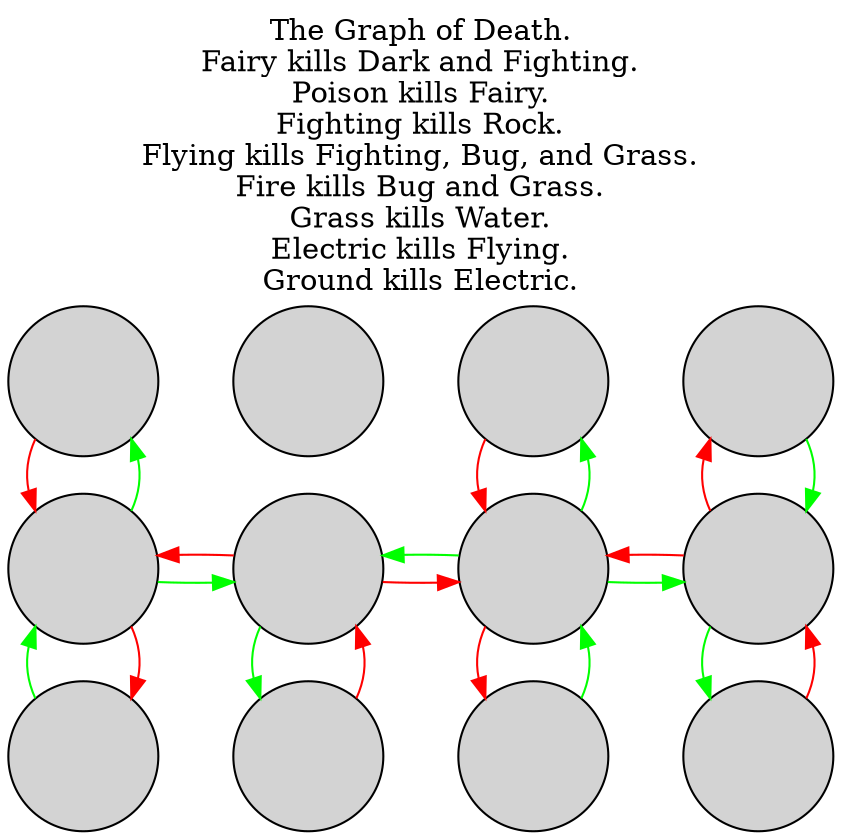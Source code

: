 digraph G {
  labelloc=t
  label="The Graph of Death.\nFairy kills Dark and Fighting.\nPoison kills Fairy.\nFighting kills Rock.\nFlying kills Fighting, Bug, and Grass.\nFire kills Bug and Grass.\nGrass kills Water.\nElectric kills Flying.\nGround kills Electric."
  rankdir=LR
  node [shape=circle fixedsize=true width=1 height=1 style=filled label="" ]
    { rank=same; poison fairy dark }
    poison [ image="images/poison.png" ]
    fairy [ image="images/fairy.png" ]
    dark [ image="images/dark.png" ]

    { rank=same; ground fighting rock }
    ground [ image="images/ground.png" ]
    fighting [ image="images/fighting.png" ]
    rock [ image="images/rock.png" ]

    { rank=same; electric flying bug }
    electric [ image="images/electric.png" ]
    flying [ image="images/flying.png" ]
    bug [ image="images/bug.png" ]

    { rank=same; water grass fire }
    water [ image="images/water.png" ]
    grass [ image="images/grass.png" ]
    fire [ image="images/fire.png" ]

    fairy -> dark [ color=green ]
    dark -> fairy [ color=red ]
    fairy -> poison [ color=red ]
    poison -> fairy [ color=green ]
    fighting -> fairy [ color=red ]
    fairy -> fighting [ color=green ]

    ground -> fighting [color=invis]
    rock -> fighting [ color=red ]
    fighting -> rock [ color=green ]
    flying -> fighting [ color=green ]
    fighting -> flying [ color=red ]

    #ground -> electric [ color=green ]
    #electric -> ground [ color=black ]
    electric -> flying [ color=green ]
    flying -> electric [ color=red ]
    flying -> bug [ color=green ]
    bug -> flying [ color=red ]
    flying -> grass [ color=green ]
    grass -> flying [ color=red ]

    water -> grass [ color=red ]
    grass -> water [ color=green ]
    fire -> grass [ color=green ]
    grass -> fire [ color=red ]
    #fire -> bug [ color=green ]
    #bug -> fire [ color=red ]
}
